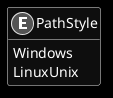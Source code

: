﻿@startuml
skinparam monochrome reverse
hide empty members

enum PathStyle {
    Windows
    LinuxUnix
}

@enduml
